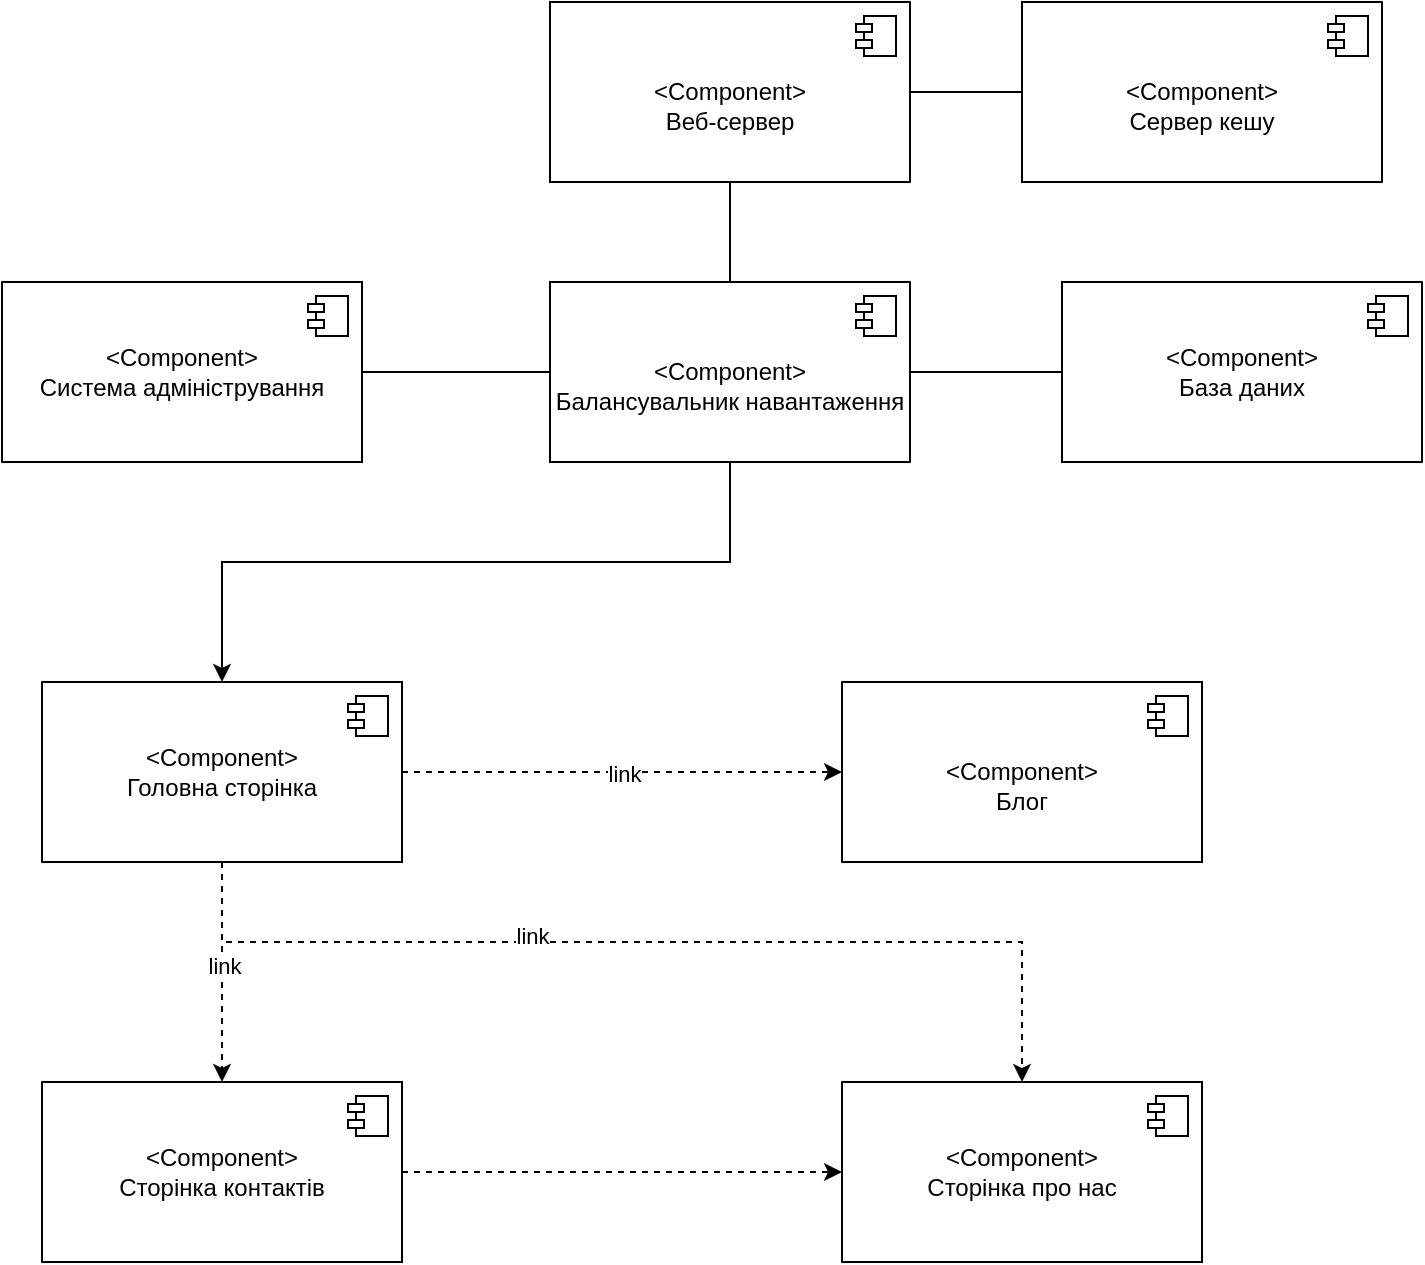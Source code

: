 <mxfile version="23.1.1" type="github">
  <diagram name="Сторінка-1" id="Cl1b2jOkEZIFPvesc7W6">
    <mxGraphModel dx="1194" dy="1929" grid="1" gridSize="10" guides="1" tooltips="1" connect="1" arrows="1" fold="1" page="1" pageScale="1" pageWidth="827" pageHeight="1169" math="0" shadow="0">
      <root>
        <mxCell id="0" />
        <mxCell id="1" parent="0" />
        <mxCell id="uAwlQTuQEsxGDYle6WCu-32" style="edgeStyle=orthogonalEdgeStyle;rounded=0;orthogonalLoop=1;jettySize=auto;html=1;entryX=0.5;entryY=0;entryDx=0;entryDy=0;dashed=1;" edge="1" parent="1" source="uAwlQTuQEsxGDYle6WCu-3" target="uAwlQTuQEsxGDYle6WCu-8">
          <mxGeometry relative="1" as="geometry" />
        </mxCell>
        <mxCell id="uAwlQTuQEsxGDYle6WCu-37" value="link" style="edgeLabel;html=1;align=center;verticalAlign=middle;resizable=0;points=[];" vertex="1" connectable="0" parent="uAwlQTuQEsxGDYle6WCu-32">
          <mxGeometry x="-0.054" y="1" relative="1" as="geometry">
            <mxPoint as="offset" />
          </mxGeometry>
        </mxCell>
        <mxCell id="uAwlQTuQEsxGDYle6WCu-33" style="edgeStyle=orthogonalEdgeStyle;rounded=0;orthogonalLoop=1;jettySize=auto;html=1;dashed=1;" edge="1" parent="1" source="uAwlQTuQEsxGDYle6WCu-3" target="uAwlQTuQEsxGDYle6WCu-10">
          <mxGeometry relative="1" as="geometry" />
        </mxCell>
        <mxCell id="uAwlQTuQEsxGDYle6WCu-35" value="link" style="edgeLabel;html=1;align=center;verticalAlign=middle;resizable=0;points=[];" vertex="1" connectable="0" parent="uAwlQTuQEsxGDYle6WCu-33">
          <mxGeometry x="0.009" y="-1" relative="1" as="geometry">
            <mxPoint as="offset" />
          </mxGeometry>
        </mxCell>
        <mxCell id="uAwlQTuQEsxGDYle6WCu-38" style="edgeStyle=orthogonalEdgeStyle;rounded=0;orthogonalLoop=1;jettySize=auto;html=1;entryX=0.5;entryY=0;entryDx=0;entryDy=0;dashed=1;" edge="1" parent="1" source="uAwlQTuQEsxGDYle6WCu-3" target="uAwlQTuQEsxGDYle6WCu-6">
          <mxGeometry relative="1" as="geometry">
            <Array as="points">
              <mxPoint x="160" y="220" />
              <mxPoint x="560" y="220" />
            </Array>
          </mxGeometry>
        </mxCell>
        <mxCell id="uAwlQTuQEsxGDYle6WCu-39" value="link" style="edgeLabel;html=1;align=center;verticalAlign=middle;resizable=0;points=[];" vertex="1" connectable="0" parent="uAwlQTuQEsxGDYle6WCu-38">
          <mxGeometry x="-0.235" y="3" relative="1" as="geometry">
            <mxPoint as="offset" />
          </mxGeometry>
        </mxCell>
        <mxCell id="uAwlQTuQEsxGDYle6WCu-3" value="&amp;lt;Component&amp;gt;&lt;br&gt;Головна сторінка" style="html=1;dropTarget=0;whiteSpace=wrap;" vertex="1" parent="1">
          <mxGeometry x="70" y="90" width="180" height="90" as="geometry" />
        </mxCell>
        <mxCell id="uAwlQTuQEsxGDYle6WCu-4" value="" style="shape=module;jettyWidth=8;jettyHeight=4;" vertex="1" parent="uAwlQTuQEsxGDYle6WCu-3">
          <mxGeometry x="1" width="20" height="20" relative="1" as="geometry">
            <mxPoint x="-27" y="7" as="offset" />
          </mxGeometry>
        </mxCell>
        <mxCell id="uAwlQTuQEsxGDYle6WCu-6" value="&amp;lt;Component&amp;gt;&lt;br&gt;Сторінка про нас" style="html=1;dropTarget=0;whiteSpace=wrap;" vertex="1" parent="1">
          <mxGeometry x="470" y="290" width="180" height="90" as="geometry" />
        </mxCell>
        <mxCell id="uAwlQTuQEsxGDYle6WCu-7" value="" style="shape=module;jettyWidth=8;jettyHeight=4;" vertex="1" parent="uAwlQTuQEsxGDYle6WCu-6">
          <mxGeometry x="1" width="20" height="20" relative="1" as="geometry">
            <mxPoint x="-27" y="7" as="offset" />
          </mxGeometry>
        </mxCell>
        <mxCell id="uAwlQTuQEsxGDYle6WCu-40" style="edgeStyle=orthogonalEdgeStyle;rounded=0;orthogonalLoop=1;jettySize=auto;html=1;entryX=0;entryY=0.5;entryDx=0;entryDy=0;dashed=1;" edge="1" parent="1" source="uAwlQTuQEsxGDYle6WCu-8" target="uAwlQTuQEsxGDYle6WCu-6">
          <mxGeometry relative="1" as="geometry" />
        </mxCell>
        <mxCell id="uAwlQTuQEsxGDYle6WCu-8" value="&amp;lt;Component&amp;gt;&lt;br&gt;Сторінка контактів" style="html=1;dropTarget=0;whiteSpace=wrap;" vertex="1" parent="1">
          <mxGeometry x="70" y="290" width="180" height="90" as="geometry" />
        </mxCell>
        <mxCell id="uAwlQTuQEsxGDYle6WCu-9" value="" style="shape=module;jettyWidth=8;jettyHeight=4;" vertex="1" parent="uAwlQTuQEsxGDYle6WCu-8">
          <mxGeometry x="1" width="20" height="20" relative="1" as="geometry">
            <mxPoint x="-27" y="7" as="offset" />
          </mxGeometry>
        </mxCell>
        <mxCell id="uAwlQTuQEsxGDYle6WCu-10" value="&lt;br&gt;&amp;lt;Component&amp;gt;&lt;br&gt;Блог" style="html=1;dropTarget=0;whiteSpace=wrap;" vertex="1" parent="1">
          <mxGeometry x="470" y="90" width="180" height="90" as="geometry" />
        </mxCell>
        <mxCell id="uAwlQTuQEsxGDYle6WCu-11" value="" style="shape=module;jettyWidth=8;jettyHeight=4;" vertex="1" parent="uAwlQTuQEsxGDYle6WCu-10">
          <mxGeometry x="1" width="20" height="20" relative="1" as="geometry">
            <mxPoint x="-27" y="7" as="offset" />
          </mxGeometry>
        </mxCell>
        <mxCell id="uAwlQTuQEsxGDYle6WCu-26" style="edgeStyle=orthogonalEdgeStyle;rounded=0;orthogonalLoop=1;jettySize=auto;html=1;entryX=0;entryY=0.5;entryDx=0;entryDy=0;endArrow=none;endFill=0;" edge="1" parent="1" source="uAwlQTuQEsxGDYle6WCu-12" target="uAwlQTuQEsxGDYle6WCu-23">
          <mxGeometry relative="1" as="geometry" />
        </mxCell>
        <mxCell id="uAwlQTuQEsxGDYle6WCu-12" value="&amp;lt;Component&amp;gt;&lt;br&gt;Система адміністрування" style="html=1;dropTarget=0;whiteSpace=wrap;" vertex="1" parent="1">
          <mxGeometry x="50" y="-110" width="180" height="90" as="geometry" />
        </mxCell>
        <mxCell id="uAwlQTuQEsxGDYle6WCu-13" value="" style="shape=module;jettyWidth=8;jettyHeight=4;" vertex="1" parent="uAwlQTuQEsxGDYle6WCu-12">
          <mxGeometry x="1" width="20" height="20" relative="1" as="geometry">
            <mxPoint x="-27" y="7" as="offset" />
          </mxGeometry>
        </mxCell>
        <mxCell id="uAwlQTuQEsxGDYle6WCu-34" style="edgeStyle=orthogonalEdgeStyle;rounded=0;orthogonalLoop=1;jettySize=auto;html=1;entryX=0.5;entryY=0;entryDx=0;entryDy=0;" edge="1" parent="1" source="uAwlQTuQEsxGDYle6WCu-23" target="uAwlQTuQEsxGDYle6WCu-3">
          <mxGeometry relative="1" as="geometry">
            <Array as="points">
              <mxPoint x="414" y="30" />
              <mxPoint x="160" y="30" />
            </Array>
          </mxGeometry>
        </mxCell>
        <mxCell id="uAwlQTuQEsxGDYle6WCu-23" value="&lt;br&gt;&amp;lt;Component&amp;gt;&lt;br&gt;Балансувальник навантаження" style="html=1;dropTarget=0;whiteSpace=wrap;" vertex="1" parent="1">
          <mxGeometry x="324" y="-110" width="180" height="90" as="geometry" />
        </mxCell>
        <mxCell id="uAwlQTuQEsxGDYle6WCu-24" value="" style="shape=module;jettyWidth=8;jettyHeight=4;" vertex="1" parent="uAwlQTuQEsxGDYle6WCu-23">
          <mxGeometry x="1" width="20" height="20" relative="1" as="geometry">
            <mxPoint x="-27" y="7" as="offset" />
          </mxGeometry>
        </mxCell>
        <mxCell id="uAwlQTuQEsxGDYle6WCu-43" style="edgeStyle=orthogonalEdgeStyle;rounded=0;orthogonalLoop=1;jettySize=auto;html=1;entryX=1;entryY=0.5;entryDx=0;entryDy=0;endArrow=none;endFill=0;" edge="1" parent="1" source="uAwlQTuQEsxGDYle6WCu-41" target="uAwlQTuQEsxGDYle6WCu-23">
          <mxGeometry relative="1" as="geometry" />
        </mxCell>
        <mxCell id="uAwlQTuQEsxGDYle6WCu-41" value="&amp;lt;Component&amp;gt;&lt;br&gt;База даних" style="html=1;dropTarget=0;whiteSpace=wrap;" vertex="1" parent="1">
          <mxGeometry x="580" y="-110" width="180" height="90" as="geometry" />
        </mxCell>
        <mxCell id="uAwlQTuQEsxGDYle6WCu-42" value="" style="shape=module;jettyWidth=8;jettyHeight=4;" vertex="1" parent="uAwlQTuQEsxGDYle6WCu-41">
          <mxGeometry x="1" width="20" height="20" relative="1" as="geometry">
            <mxPoint x="-27" y="7" as="offset" />
          </mxGeometry>
        </mxCell>
        <mxCell id="uAwlQTuQEsxGDYle6WCu-53" style="edgeStyle=orthogonalEdgeStyle;rounded=0;orthogonalLoop=1;jettySize=auto;html=1;entryX=1;entryY=0.5;entryDx=0;entryDy=0;endArrow=none;endFill=0;" edge="1" parent="1" source="uAwlQTuQEsxGDYle6WCu-44" target="uAwlQTuQEsxGDYle6WCu-49">
          <mxGeometry relative="1" as="geometry" />
        </mxCell>
        <mxCell id="uAwlQTuQEsxGDYle6WCu-44" value="&lt;br style=&quot;border-color: var(--border-color);&quot;&gt;&amp;lt;Component&amp;gt;&lt;br style=&quot;border-color: var(--border-color);&quot;&gt;Сервер кешу" style="html=1;dropTarget=0;whiteSpace=wrap;" vertex="1" parent="1">
          <mxGeometry x="560" y="-250" width="180" height="90" as="geometry" />
        </mxCell>
        <mxCell id="uAwlQTuQEsxGDYle6WCu-45" value="" style="shape=module;jettyWidth=8;jettyHeight=4;" vertex="1" parent="uAwlQTuQEsxGDYle6WCu-44">
          <mxGeometry x="1" width="20" height="20" relative="1" as="geometry">
            <mxPoint x="-27" y="7" as="offset" />
          </mxGeometry>
        </mxCell>
        <mxCell id="uAwlQTuQEsxGDYle6WCu-52" style="edgeStyle=orthogonalEdgeStyle;rounded=0;orthogonalLoop=1;jettySize=auto;html=1;endArrow=none;endFill=0;" edge="1" parent="1" source="uAwlQTuQEsxGDYle6WCu-49" target="uAwlQTuQEsxGDYle6WCu-23">
          <mxGeometry relative="1" as="geometry" />
        </mxCell>
        <mxCell id="uAwlQTuQEsxGDYle6WCu-49" value="&lt;br style=&quot;border-color: var(--border-color);&quot;&gt;&amp;lt;Component&amp;gt;&lt;br style=&quot;border-color: var(--border-color);&quot;&gt;Веб-сервер" style="html=1;dropTarget=0;whiteSpace=wrap;" vertex="1" parent="1">
          <mxGeometry x="324" y="-250" width="180" height="90" as="geometry" />
        </mxCell>
        <mxCell id="uAwlQTuQEsxGDYle6WCu-50" value="" style="shape=module;jettyWidth=8;jettyHeight=4;" vertex="1" parent="uAwlQTuQEsxGDYle6WCu-49">
          <mxGeometry x="1" width="20" height="20" relative="1" as="geometry">
            <mxPoint x="-27" y="7" as="offset" />
          </mxGeometry>
        </mxCell>
      </root>
    </mxGraphModel>
  </diagram>
</mxfile>
